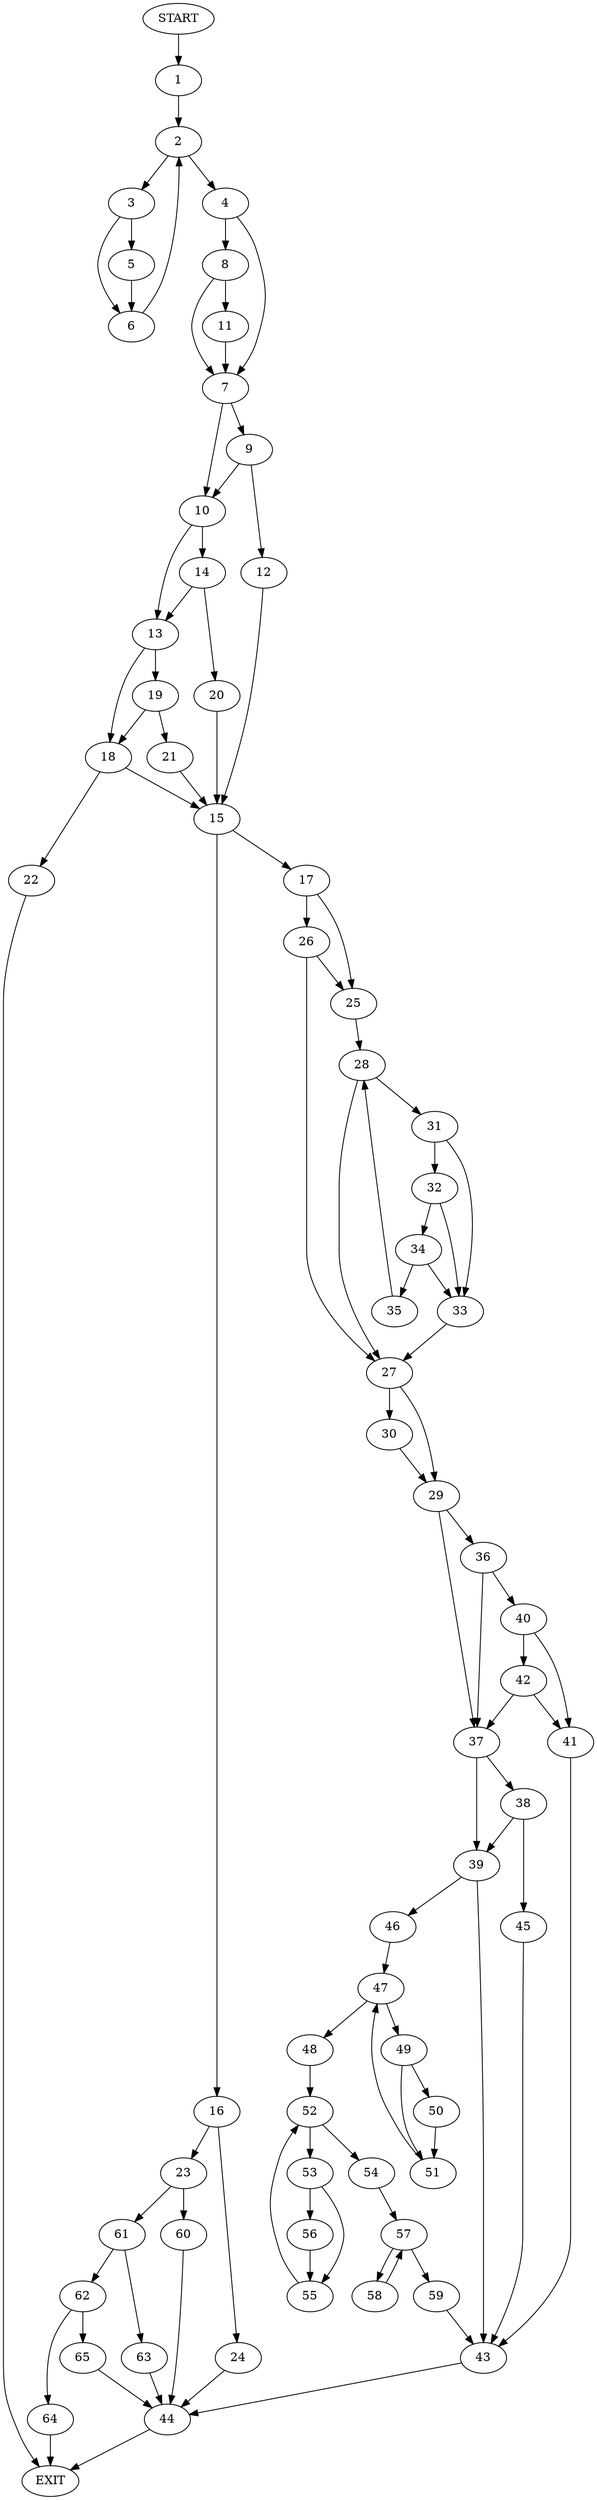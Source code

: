 digraph {
0 [label="START"]
66 [label="EXIT"]
0 -> 1
1 -> 2
2 -> 3
2 -> 4
3 -> 5
3 -> 6
4 -> 7
4 -> 8
6 -> 2
5 -> 6
7 -> 9
7 -> 10
8 -> 7
8 -> 11
11 -> 7
9 -> 12
9 -> 10
10 -> 13
10 -> 14
12 -> 15
15 -> 16
15 -> 17
13 -> 18
13 -> 19
14 -> 13
14 -> 20
20 -> 15
19 -> 18
19 -> 21
18 -> 15
18 -> 22
21 -> 15
22 -> 66
16 -> 23
16 -> 24
17 -> 25
17 -> 26
26 -> 27
26 -> 25
25 -> 28
27 -> 29
27 -> 30
28 -> 27
28 -> 31
31 -> 32
31 -> 33
33 -> 27
32 -> 33
32 -> 34
34 -> 35
34 -> 33
35 -> 28
29 -> 36
29 -> 37
30 -> 29
37 -> 38
37 -> 39
36 -> 40
36 -> 37
40 -> 41
40 -> 42
41 -> 43
42 -> 37
42 -> 41
43 -> 44
38 -> 45
38 -> 39
39 -> 43
39 -> 46
45 -> 43
46 -> 47
47 -> 48
47 -> 49
49 -> 50
49 -> 51
48 -> 52
51 -> 47
50 -> 51
52 -> 53
52 -> 54
53 -> 55
53 -> 56
54 -> 57
56 -> 55
55 -> 52
57 -> 58
57 -> 59
59 -> 43
58 -> 57
44 -> 66
23 -> 60
23 -> 61
24 -> 44
61 -> 62
61 -> 63
60 -> 44
62 -> 64
62 -> 65
63 -> 44
65 -> 44
64 -> 66
}
